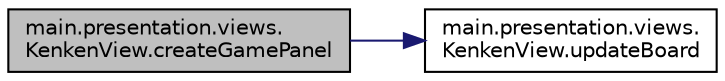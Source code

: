 digraph "main.presentation.views.KenkenView.createGamePanel"
{
 // INTERACTIVE_SVG=YES
 // LATEX_PDF_SIZE
  edge [fontname="Helvetica",fontsize="10",labelfontname="Helvetica",labelfontsize="10"];
  node [fontname="Helvetica",fontsize="10",shape=record];
  rankdir="LR";
  Node1 [label="main.presentation.views.\lKenkenView.createGamePanel",height=0.2,width=0.4,color="black", fillcolor="grey75", style="filled", fontcolor="black",tooltip=" "];
  Node1 -> Node2 [color="midnightblue",fontsize="10",style="solid",fontname="Helvetica"];
  Node2 [label="main.presentation.views.\lKenkenView.updateBoard",height=0.2,width=0.4,color="black", fillcolor="white", style="filled",URL="$classmain_1_1presentation_1_1views_1_1KenkenView.html#ad01c0c7941d325548a501b9179ab84ce",tooltip=" "];
}
